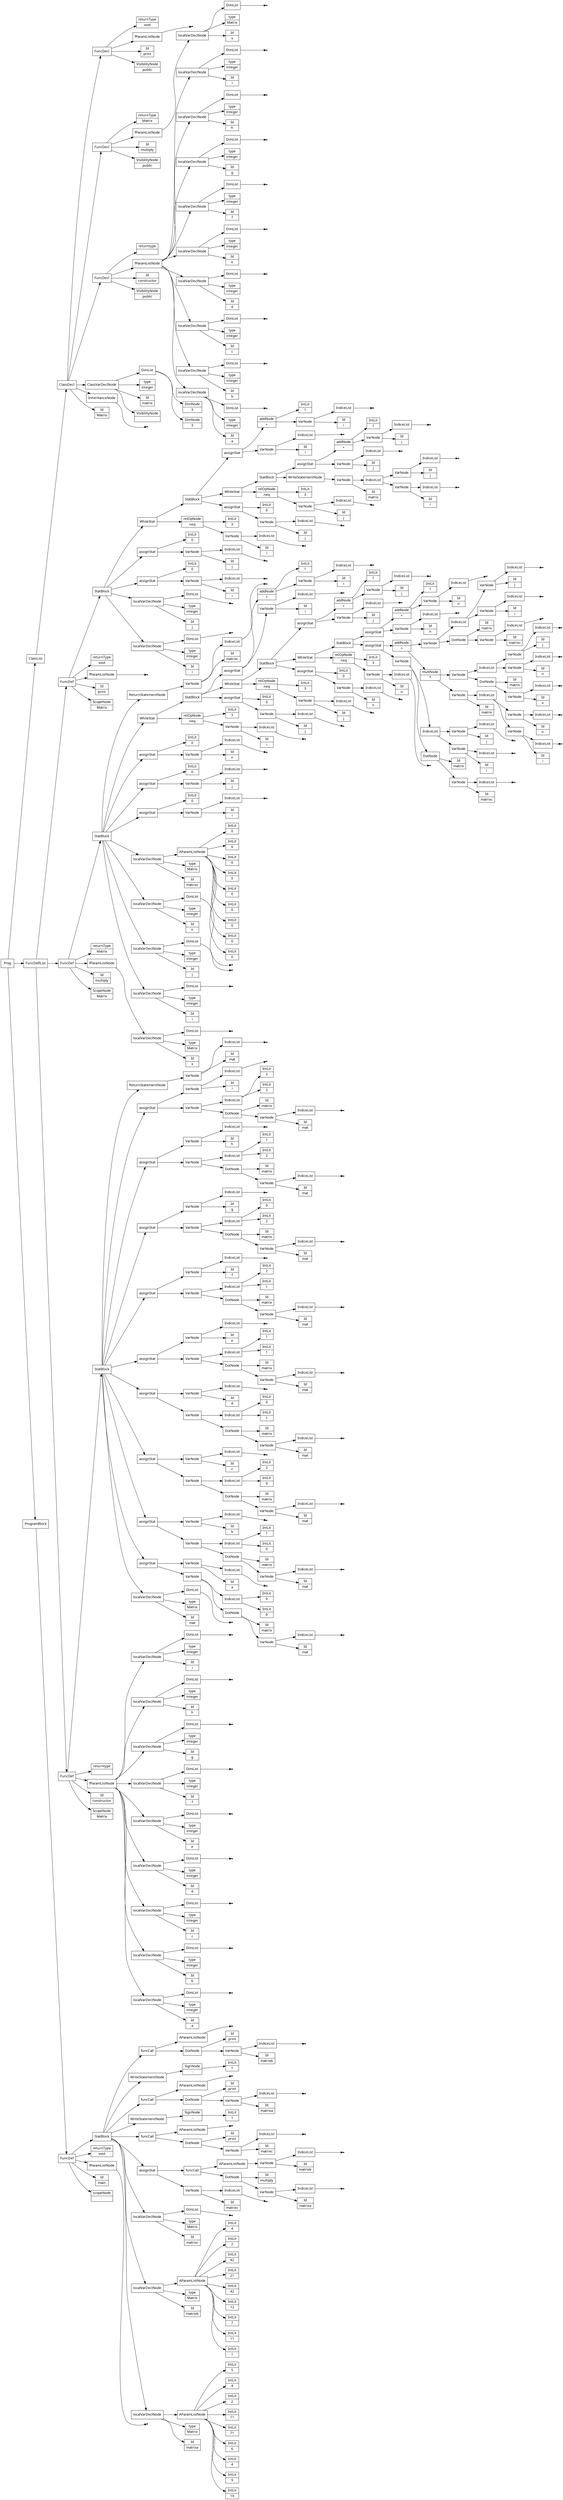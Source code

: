 digraph AST {
node [shape=record];
 node [fontname=Sans];charset="UTF-8" splines=true splines=spline rankdir =LR ordering="out"
1[label="scopeNode| "];
none3[shape="point"];
4[label="fParamListNode"];
4->none3;
5[label="returnType|void"];
7[label="Id|matrixa"];
8[label="type|Matrix"];
10[label="IntLit|10"];
11[label="IntLit|9"];
12[label="IntLit|4"];
13[label="IntLit|6"];
14[label="IntLit|71"];
15[label="IntLit|11"];
16[label="IntLit|2"];
17[label="IntLit|4"];
18[label="IntLit|5"];
19[label="AParamListNode"];
19->18;
19->17;
19->16;
19->15;
19->14;
19->13;
19->12;
19->11;
19->10;
20[label="localVarDeclNode"];
20->19;
20->8;
20->7;
21[label="Id|matrixb"];
22[label="type|Matrix"];
24[label="IntLit|1"];
25[label="IntLit|11"];
26[label="IntLit|7"];
27[label="IntLit|12"];
28[label="IntLit|42"];
29[label="IntLit|21"];
30[label="IntLit|42"];
31[label="IntLit|2"];
32[label="IntLit|4"];
33[label="AParamListNode"];
33->32;
33->31;
33->30;
33->29;
33->28;
33->27;
33->26;
33->25;
33->24;
34[label="localVarDeclNode"];
34->33;
34->22;
34->21;
35[label="Id|matrixc"];
36[label="type|Matrix"];
none38[shape="point"];
39[label="DimList"];
39->none38;
40[label="localVarDeclNode"];
40->39;
40->36;
40->35;
41[label="Id|matrixc"];
none43[shape="point"];
44[label="IndiceList"];
44->none43;
45[label="VarNode"];
45->44;
45->41;
46[label="Id|matrixa"];
none48[shape="point"];
49[label="IndiceList"];
49->none48;
50[label="VarNode"];
50->49;
50->46;
51[label="Id|multiply"];
52[label="DotNode"];
52->51;
52->50;
54[label="Id|matrixb"];
none56[shape="point"];
57[label="IndiceList"];
57->none56;
58[label="VarNode"];
58->57;
58->54;
59[label="AParamListNode"];
59->58;
60[label="funcCall"];
60->59;
60->52;
61[label="assignStat"];
61->60;
61->45;
62[label="Id|matrixc"];
none64[shape="point"];
65[label="IndiceList"];
65->none64;
66[label="VarNode"];
66->65;
66->62;
67[label="Id|print"];
68[label="DotNode"];
68->67;
68->66;
none70[shape="point"];
71[label="AParamListNode"];
71->none70;
72[label="funcCall"];
72->71;
72->68;
73[label="SignNode|-"];
74[label="IntLit|1"];
73->74;
75[label="WriteStatementNode"];
75->73;
76[label="Id|matrixa"];
none78[shape="point"];
79[label="IndiceList"];
79->none78;
80[label="VarNode"];
80->79;
80->76;
81[label="Id|print"];
82[label="DotNode"];
82->81;
82->80;
none84[shape="point"];
85[label="AParamListNode"];
85->none84;
86[label="funcCall"];
86->85;
86->82;
87[label="SignNode|-"];
88[label="IntLit|1"];
87->88;
89[label="WriteStatementNode"];
89->87;
90[label="Id|matrixb"];
none92[shape="point"];
93[label="IndiceList"];
93->none92;
94[label="VarNode"];
94->93;
94->90;
95[label="Id|print"];
96[label="DotNode"];
96->95;
96->94;
none98[shape="point"];
99[label="AParamListNode"];
99->none98;
100[label="funcCall"];
100->99;
100->96;
101[label="StatBlock"];
101->100;
101->89;
101->86;
101->75;
101->72;
101->61;
101->40;
101->34;
101->20;
102[label="FuncDef"];
0[label="Id|main"];
102->101;
102->5;
102->4;
102->0;
102->1;
103[label="Id|Matrix"];
none105[shape="point"];
106[label="InheritanceNode"];
106->none105;
107[label="VisibilityNode|"];
108[label="Id|matrix"];
109[label="type|integer"];
111[label="DimNode|3"];
112[label="DimNode|3"];
113[label="DimList"];
113->112;
113->111;
114[label="ClassVarDeclNode"];
114->113;
114->109;
114->108;
114->107;
115[label="VisibilityNode|public"];
116[label="Id|constructor"];
118[label="Id|a"];
119[label="type|integer"];
none121[shape="point"];
122[label="DimList"];
122->none121;
123[label="localVarDeclNode"];
123->122;
123->119;
123->118;
124[label="Id|b"];
125[label="type|integer"];
none127[shape="point"];
128[label="DimList"];
128->none127;
129[label="localVarDeclNode"];
129->128;
129->125;
129->124;
130[label="Id|c"];
131[label="type|integer"];
none133[shape="point"];
134[label="DimList"];
134->none133;
135[label="localVarDeclNode"];
135->134;
135->131;
135->130;
136[label="Id|d"];
137[label="type|integer"];
none139[shape="point"];
140[label="DimList"];
140->none139;
141[label="localVarDeclNode"];
141->140;
141->137;
141->136;
142[label="Id|e"];
143[label="type|integer"];
none145[shape="point"];
146[label="DimList"];
146->none145;
147[label="localVarDeclNode"];
147->146;
147->143;
147->142;
148[label="Id|f"];
149[label="type|integer"];
none151[shape="point"];
152[label="DimList"];
152->none151;
153[label="localVarDeclNode"];
153->152;
153->149;
153->148;
154[label="Id|g"];
155[label="type|integer"];
none157[shape="point"];
158[label="DimList"];
158->none157;
159[label="localVarDeclNode"];
159->158;
159->155;
159->154;
160[label="Id|h"];
161[label="type|integer"];
none163[shape="point"];
164[label="DimList"];
164->none163;
165[label="localVarDeclNode"];
165->164;
165->161;
165->160;
166[label="Id|i"];
167[label="type|integer"];
none169[shape="point"];
170[label="DimList"];
170->none169;
171[label="localVarDeclNode"];
171->170;
171->167;
171->166;
172[label="fParamListNode"];
172->171;
172->165;
172->159;
172->153;
172->147;
172->141;
172->135;
172->129;
172->123;
173[label="returntype| "];
174[label="FuncDecl"];
174->173;
174->172;
174->116;
174->115;
175[label="VisibilityNode|public"];
176[label="Id|multiply"];
178[label="Id|x"];
179[label="type|Matrix"];
none181[shape="point"];
182[label="DimList"];
182->none181;
183[label="localVarDeclNode"];
183->182;
183->179;
183->178;
184[label="fParamListNode"];
184->183;
185[label="returnType|Matrix"];
186[label="FuncDecl"];
186->185;
186->184;
186->176;
186->175;
187[label="VisibilityNode|public"];
188[label="Id|print"];
none190[shape="point"];
191[label="fParamListNode"];
191->none190;
192[label="returnType|void"];
193[label="FuncDecl"];
193->192;
193->191;
193->188;
193->187;
194[label="ClassDecl"];
194->193;
194->186;
194->174;
194->114;
194->106;
194->103;
196[label="Id|constructor"];
198[label="Id|a"];
199[label="type|integer"];
none201[shape="point"];
202[label="DimList"];
202->none201;
203[label="localVarDeclNode"];
203->202;
203->199;
203->198;
204[label="Id|b"];
205[label="type|integer"];
none207[shape="point"];
208[label="DimList"];
208->none207;
209[label="localVarDeclNode"];
209->208;
209->205;
209->204;
210[label="Id|c"];
211[label="type|integer"];
none213[shape="point"];
214[label="DimList"];
214->none213;
215[label="localVarDeclNode"];
215->214;
215->211;
215->210;
216[label="Id|d"];
217[label="type|integer"];
none219[shape="point"];
220[label="DimList"];
220->none219;
221[label="localVarDeclNode"];
221->220;
221->217;
221->216;
222[label="Id|e"];
223[label="type|integer"];
none225[shape="point"];
226[label="DimList"];
226->none225;
227[label="localVarDeclNode"];
227->226;
227->223;
227->222;
228[label="Id|f"];
229[label="type|integer"];
none231[shape="point"];
232[label="DimList"];
232->none231;
233[label="localVarDeclNode"];
233->232;
233->229;
233->228;
234[label="Id|g"];
235[label="type|integer"];
none237[shape="point"];
238[label="DimList"];
238->none237;
239[label="localVarDeclNode"];
239->238;
239->235;
239->234;
240[label="Id|h"];
241[label="type|integer"];
none243[shape="point"];
244[label="DimList"];
244->none243;
245[label="localVarDeclNode"];
245->244;
245->241;
245->240;
246[label="Id|i"];
247[label="type|integer"];
none249[shape="point"];
250[label="DimList"];
250->none249;
251[label="localVarDeclNode"];
251->250;
251->247;
251->246;
252[label="fParamListNode"];
252->251;
252->245;
252->239;
252->233;
252->227;
252->221;
252->215;
252->209;
252->203;
253[label="returntype| "];
255[label="Id|mat"];
256[label="type|Matrix"];
none258[shape="point"];
259[label="DimList"];
259->none258;
260[label="localVarDeclNode"];
260->259;
260->256;
260->255;
261[label="Id|mat"];
none263[shape="point"];
264[label="IndiceList"];
264->none263;
265[label="VarNode"];
265->264;
265->261;
266[label="Id|matrix"];
267[label="DotNode"];
267->266;
267->265;
269[label="IntLit|0"];
270[label="IntLit|0"];
271[label="IndiceList"];
271->270;
271->269;
272[label="VarNode"];
272->271;
272->267;
273[label="Id|a"];
none275[shape="point"];
276[label="IndiceList"];
276->none275;
277[label="VarNode"];
277->276;
277->273;
278[label="assignStat"];
278->277;
278->272;
279[label="Id|mat"];
none281[shape="point"];
282[label="IndiceList"];
282->none281;
283[label="VarNode"];
283->282;
283->279;
284[label="Id|matrix"];
285[label="DotNode"];
285->284;
285->283;
287[label="IntLit|0"];
288[label="IntLit|1"];
289[label="IndiceList"];
289->288;
289->287;
290[label="VarNode"];
290->289;
290->285;
291[label="Id|b"];
none293[shape="point"];
294[label="IndiceList"];
294->none293;
295[label="VarNode"];
295->294;
295->291;
296[label="assignStat"];
296->295;
296->290;
297[label="Id|mat"];
none299[shape="point"];
300[label="IndiceList"];
300->none299;
301[label="VarNode"];
301->300;
301->297;
302[label="Id|matrix"];
303[label="DotNode"];
303->302;
303->301;
305[label="IntLit|0"];
306[label="IntLit|2"];
307[label="IndiceList"];
307->306;
307->305;
308[label="VarNode"];
308->307;
308->303;
309[label="Id|c"];
none311[shape="point"];
312[label="IndiceList"];
312->none311;
313[label="VarNode"];
313->312;
313->309;
314[label="assignStat"];
314->313;
314->308;
315[label="Id|mat"];
none317[shape="point"];
318[label="IndiceList"];
318->none317;
319[label="VarNode"];
319->318;
319->315;
320[label="Id|matrix"];
321[label="DotNode"];
321->320;
321->319;
323[label="IntLit|1"];
324[label="IntLit|0"];
325[label="IndiceList"];
325->324;
325->323;
326[label="VarNode"];
326->325;
326->321;
327[label="Id|d"];
none329[shape="point"];
330[label="IndiceList"];
330->none329;
331[label="VarNode"];
331->330;
331->327;
332[label="assignStat"];
332->331;
332->326;
333[label="Id|mat"];
none335[shape="point"];
336[label="IndiceList"];
336->none335;
337[label="VarNode"];
337->336;
337->333;
338[label="Id|matrix"];
339[label="DotNode"];
339->338;
339->337;
341[label="IntLit|1"];
342[label="IntLit|1"];
343[label="IndiceList"];
343->342;
343->341;
344[label="VarNode"];
344->343;
344->339;
345[label="Id|e"];
none347[shape="point"];
348[label="IndiceList"];
348->none347;
349[label="VarNode"];
349->348;
349->345;
350[label="assignStat"];
350->349;
350->344;
351[label="Id|mat"];
none353[shape="point"];
354[label="IndiceList"];
354->none353;
355[label="VarNode"];
355->354;
355->351;
356[label="Id|matrix"];
357[label="DotNode"];
357->356;
357->355;
359[label="IntLit|1"];
360[label="IntLit|2"];
361[label="IndiceList"];
361->360;
361->359;
362[label="VarNode"];
362->361;
362->357;
363[label="Id|f"];
none365[shape="point"];
366[label="IndiceList"];
366->none365;
367[label="VarNode"];
367->366;
367->363;
368[label="assignStat"];
368->367;
368->362;
369[label="Id|mat"];
none371[shape="point"];
372[label="IndiceList"];
372->none371;
373[label="VarNode"];
373->372;
373->369;
374[label="Id|matrix"];
375[label="DotNode"];
375->374;
375->373;
377[label="IntLit|2"];
378[label="IntLit|0"];
379[label="IndiceList"];
379->378;
379->377;
380[label="VarNode"];
380->379;
380->375;
381[label="Id|g"];
none383[shape="point"];
384[label="IndiceList"];
384->none383;
385[label="VarNode"];
385->384;
385->381;
386[label="assignStat"];
386->385;
386->380;
387[label="Id|mat"];
none389[shape="point"];
390[label="IndiceList"];
390->none389;
391[label="VarNode"];
391->390;
391->387;
392[label="Id|matrix"];
393[label="DotNode"];
393->392;
393->391;
395[label="IntLit|2"];
396[label="IntLit|1"];
397[label="IndiceList"];
397->396;
397->395;
398[label="VarNode"];
398->397;
398->393;
399[label="Id|h"];
none401[shape="point"];
402[label="IndiceList"];
402->none401;
403[label="VarNode"];
403->402;
403->399;
404[label="assignStat"];
404->403;
404->398;
405[label="Id|mat"];
none407[shape="point"];
408[label="IndiceList"];
408->none407;
409[label="VarNode"];
409->408;
409->405;
410[label="Id|matrix"];
411[label="DotNode"];
411->410;
411->409;
413[label="IntLit|2"];
414[label="IntLit|2"];
415[label="IndiceList"];
415->414;
415->413;
416[label="VarNode"];
416->415;
416->411;
417[label="Id|i"];
none419[shape="point"];
420[label="IndiceList"];
420->none419;
421[label="VarNode"];
421->420;
421->417;
422[label="assignStat"];
422->421;
422->416;
423[label="Id|mat"];
none425[shape="point"];
426[label="IndiceList"];
426->none425;
427[label="VarNode"];
427->426;
427->423;
428[label="ReturnStatementNode"];
428->427;
429[label="StatBlock"];
429->428;
429->422;
429->404;
429->386;
429->368;
429->350;
429->332;
429->314;
429->296;
429->278;
429->260;
430[label="FuncDef"];
195[label="ScopeNode|Matrix"];
430->429;
430->253;
430->252;
430->196;
430->195;
432[label="Id|multiply"];
434[label="Id|x"];
435[label="type|Matrix"];
none437[shape="point"];
438[label="DimList"];
438->none437;
439[label="localVarDeclNode"];
439->438;
439->435;
439->434;
440[label="fParamListNode"];
440->439;
441[label="returnType|Matrix"];
443[label="Id|i"];
444[label="type|integer"];
none446[shape="point"];
447[label="DimList"];
447->none446;
448[label="localVarDeclNode"];
448->447;
448->444;
448->443;
449[label="Id|j"];
450[label="type|integer"];
none452[shape="point"];
453[label="DimList"];
453->none452;
454[label="localVarDeclNode"];
454->453;
454->450;
454->449;
455[label="Id|n"];
456[label="type|integer"];
none458[shape="point"];
459[label="DimList"];
459->none458;
460[label="localVarDeclNode"];
460->459;
460->456;
460->455;
461[label="Id|matrixc"];
462[label="type|Matrix"];
464[label="IntLit|0"];
465[label="IntLit|0"];
466[label="IntLit|0"];
467[label="IntLit|0"];
468[label="IntLit|0"];
469[label="IntLit|0"];
470[label="IntLit|0"];
471[label="IntLit|0"];
472[label="IntLit|0"];
473[label="AParamListNode"];
473->472;
473->471;
473->470;
473->469;
473->468;
473->467;
473->466;
473->465;
473->464;
474[label="localVarDeclNode"];
474->473;
474->462;
474->461;
475[label="Id|i"];
none477[shape="point"];
478[label="IndiceList"];
478->none477;
479[label="VarNode"];
479->478;
479->475;
480[label="IntLit|0"];
481[label="assignStat"];
481->480;
481->479;
482[label="Id|j"];
none484[shape="point"];
485[label="IndiceList"];
485->none484;
486[label="VarNode"];
486->485;
486->482;
487[label="IntLit|0"];
488[label="assignStat"];
488->487;
488->486;
489[label="Id|n"];
none491[shape="point"];
492[label="IndiceList"];
492->none491;
493[label="VarNode"];
493->492;
493->489;
494[label="IntLit|0"];
495[label="assignStat"];
495->494;
495->493;
496[label="Id|i"];
none498[shape="point"];
499[label="IndiceList"];
499->none498;
500[label="VarNode"];
500->499;
500->496;
501[label="relOpNode|neq"];
502[label="IntLit|3"];
501->502;
501->500;
504[label="Id|j"];
none506[shape="point"];
507[label="IndiceList"];
507->none506;
508[label="VarNode"];
508->507;
508->504;
509[label="IntLit|0"];
510[label="assignStat"];
510->509;
510->508;
511[label="Id|j"];
none513[shape="point"];
514[label="IndiceList"];
514->none513;
515[label="VarNode"];
515->514;
515->511;
516[label="relOpNode|neq"];
517[label="IntLit|3"];
516->517;
516->515;
519[label="Id|n"];
none521[shape="point"];
522[label="IndiceList"];
522->none521;
523[label="VarNode"];
523->522;
523->519;
524[label="IntLit|0"];
525[label="assignStat"];
525->524;
525->523;
526[label="Id|n"];
none528[shape="point"];
529[label="IndiceList"];
529->none528;
530[label="VarNode"];
530->529;
530->526;
531[label="relOpNode|neq"];
532[label="IntLit|3"];
531->532;
531->530;
534[label="Id|matrixc"];
none536[shape="point"];
537[label="IndiceList"];
537->none536;
538[label="VarNode"];
538->537;
538->534;
539[label="Id|matrix"];
540[label="DotNode"];
540->539;
540->538;
542[label="Id|i"];
none544[shape="point"];
545[label="IndiceList"];
545->none544;
546[label="VarNode"];
546->545;
546->542;
547[label="Id|j"];
none549[shape="point"];
550[label="IndiceList"];
550->none549;
551[label="VarNode"];
551->550;
551->547;
552[label="IndiceList"];
552->551;
552->546;
553[label="VarNode"];
553->552;
553->540;
554[label="Id|matrix"];
556[label="Id|i"];
none558[shape="point"];
559[label="IndiceList"];
559->none558;
560[label="VarNode"];
560->559;
560->556;
561[label="Id|n"];
none563[shape="point"];
564[label="IndiceList"];
564->none563;
565[label="VarNode"];
565->564;
565->561;
566[label="IndiceList"];
566->565;
566->560;
567[label="VarNode"];
567->566;
567->554;
568[label="multNode|*"];
569[label="Id|x"];
none571[shape="point"];
572[label="IndiceList"];
572->none571;
573[label="VarNode"];
573->572;
573->569;
574[label="Id|matrix"];
575[label="DotNode"];
575->574;
575->573;
577[label="Id|n"];
none579[shape="point"];
580[label="IndiceList"];
580->none579;
581[label="VarNode"];
581->580;
581->577;
582[label="Id|j"];
none584[shape="point"];
585[label="IndiceList"];
585->none584;
586[label="VarNode"];
586->585;
586->582;
587[label="IndiceList"];
587->586;
587->581;
588[label="VarNode"];
588->587;
588->575;
568->588;
568->567;
589[label="addNode|+"];
590[label="Id|matrixc"];
none592[shape="point"];
593[label="IndiceList"];
593->none592;
594[label="VarNode"];
594->593;
594->590;
595[label="Id|matrix"];
596[label="DotNode"];
596->595;
596->594;
598[label="Id|i"];
none600[shape="point"];
601[label="IndiceList"];
601->none600;
602[label="VarNode"];
602->601;
602->598;
603[label="Id|j"];
none605[shape="point"];
606[label="IndiceList"];
606->none605;
607[label="VarNode"];
607->606;
607->603;
608[label="IndiceList"];
608->607;
608->602;
609[label="VarNode"];
609->608;
609->596;
589->609;
589->568;
610[label="assignStat"];
610->589;
610->553;
611[label="Id|n"];
none613[shape="point"];
614[label="IndiceList"];
614->none613;
615[label="VarNode"];
615->614;
615->611;
616[label="Id|n"];
none618[shape="point"];
619[label="IndiceList"];
619->none618;
620[label="VarNode"];
620->619;
620->616;
621[label="addNode|+"];
622[label="IntLit|1"];
621->622;
621->620;
623[label="assignStat"];
623->621;
623->615;
624[label="StatBlock"];
624->623;
624->610;
625[label="WhileStat"];
625->624;
625->531;
626[label="Id|j"];
none628[shape="point"];
629[label="IndiceList"];
629->none628;
630[label="VarNode"];
630->629;
630->626;
631[label="Id|j"];
none633[shape="point"];
634[label="IndiceList"];
634->none633;
635[label="VarNode"];
635->634;
635->631;
636[label="addNode|+"];
637[label="IntLit|1"];
636->637;
636->635;
638[label="assignStat"];
638->636;
638->630;
639[label="StatBlock"];
639->638;
639->625;
639->525;
640[label="WhileStat"];
640->639;
640->516;
641[label="Id|i"];
none643[shape="point"];
644[label="IndiceList"];
644->none643;
645[label="VarNode"];
645->644;
645->641;
646[label="Id|i"];
none648[shape="point"];
649[label="IndiceList"];
649->none648;
650[label="VarNode"];
650->649;
650->646;
651[label="addNode|+"];
652[label="IntLit|1"];
651->652;
651->650;
653[label="assignStat"];
653->651;
653->645;
654[label="StatBlock"];
654->653;
654->640;
654->510;
655[label="WhileStat"];
655->654;
655->501;
656[label="Id|matrixc"];
none658[shape="point"];
659[label="IndiceList"];
659->none658;
660[label="VarNode"];
660->659;
660->656;
661[label="ReturnStatementNode"];
661->660;
662[label="StatBlock"];
662->661;
662->655;
662->495;
662->488;
662->481;
662->474;
662->460;
662->454;
662->448;
663[label="FuncDef"];
431[label="ScopeNode|Matrix"];
663->662;
663->441;
663->440;
663->432;
663->431;
665[label="Id|print"];
none667[shape="point"];
668[label="fParamListNode"];
668->none667;
669[label="returnType|void"];
671[label="Id|i"];
672[label="type|integer"];
none674[shape="point"];
675[label="DimList"];
675->none674;
676[label="localVarDeclNode"];
676->675;
676->672;
676->671;
677[label="Id|j"];
678[label="type|integer"];
none680[shape="point"];
681[label="DimList"];
681->none680;
682[label="localVarDeclNode"];
682->681;
682->678;
682->677;
683[label="Id|i"];
none685[shape="point"];
686[label="IndiceList"];
686->none685;
687[label="VarNode"];
687->686;
687->683;
688[label="IntLit|0"];
689[label="assignStat"];
689->688;
689->687;
690[label="Id|j"];
none692[shape="point"];
693[label="IndiceList"];
693->none692;
694[label="VarNode"];
694->693;
694->690;
695[label="IntLit|0"];
696[label="assignStat"];
696->695;
696->694;
697[label="Id|i"];
none699[shape="point"];
700[label="IndiceList"];
700->none699;
701[label="VarNode"];
701->700;
701->697;
702[label="relOpNode|neq"];
703[label="IntLit|3"];
702->703;
702->701;
705[label="Id|j"];
none707[shape="point"];
708[label="IndiceList"];
708->none707;
709[label="VarNode"];
709->708;
709->705;
710[label="IntLit|0"];
711[label="assignStat"];
711->710;
711->709;
712[label="Id|j"];
none714[shape="point"];
715[label="IndiceList"];
715->none714;
716[label="VarNode"];
716->715;
716->712;
717[label="relOpNode|neq"];
718[label="IntLit|3"];
717->718;
717->716;
720[label="Id|matrix"];
722[label="Id|i"];
none724[shape="point"];
725[label="IndiceList"];
725->none724;
726[label="VarNode"];
726->725;
726->722;
727[label="Id|j"];
none729[shape="point"];
730[label="IndiceList"];
730->none729;
731[label="VarNode"];
731->730;
731->727;
732[label="IndiceList"];
732->731;
732->726;
733[label="VarNode"];
733->732;
733->720;
734[label="WriteStatementNode"];
734->733;
735[label="Id|j"];
none737[shape="point"];
738[label="IndiceList"];
738->none737;
739[label="VarNode"];
739->738;
739->735;
740[label="Id|j"];
none742[shape="point"];
743[label="IndiceList"];
743->none742;
744[label="VarNode"];
744->743;
744->740;
745[label="addNode|+"];
746[label="IntLit|1"];
745->746;
745->744;
747[label="assignStat"];
747->745;
747->739;
748[label="StatBlock"];
748->747;
748->734;
749[label="WhileStat"];
749->748;
749->717;
750[label="Id|i"];
none752[shape="point"];
753[label="IndiceList"];
753->none752;
754[label="VarNode"];
754->753;
754->750;
755[label="Id|i"];
none757[shape="point"];
758[label="IndiceList"];
758->none757;
759[label="VarNode"];
759->758;
759->755;
760[label="addNode|+"];
761[label="IntLit|1"];
760->761;
760->759;
762[label="assignStat"];
762->760;
762->754;
763[label="StatBlock"];
763->762;
763->749;
763->711;
764[label="WhileStat"];
764->763;
764->702;
765[label="StatBlock"];
765->764;
765->696;
765->689;
765->682;
765->676;
766[label="FuncDef"];
664[label="ScopeNode|Matrix"];
766->765;
766->669;
766->668;
766->665;
766->664;
767[label="ClassList"];
768[label="FuncDeflList"];
769[label="Prog"];
770[label="ProgramBlock"];
768->766;
768->663;
768->430;
767->194;
770->102;
769->767;
769->768;
769->770;
}